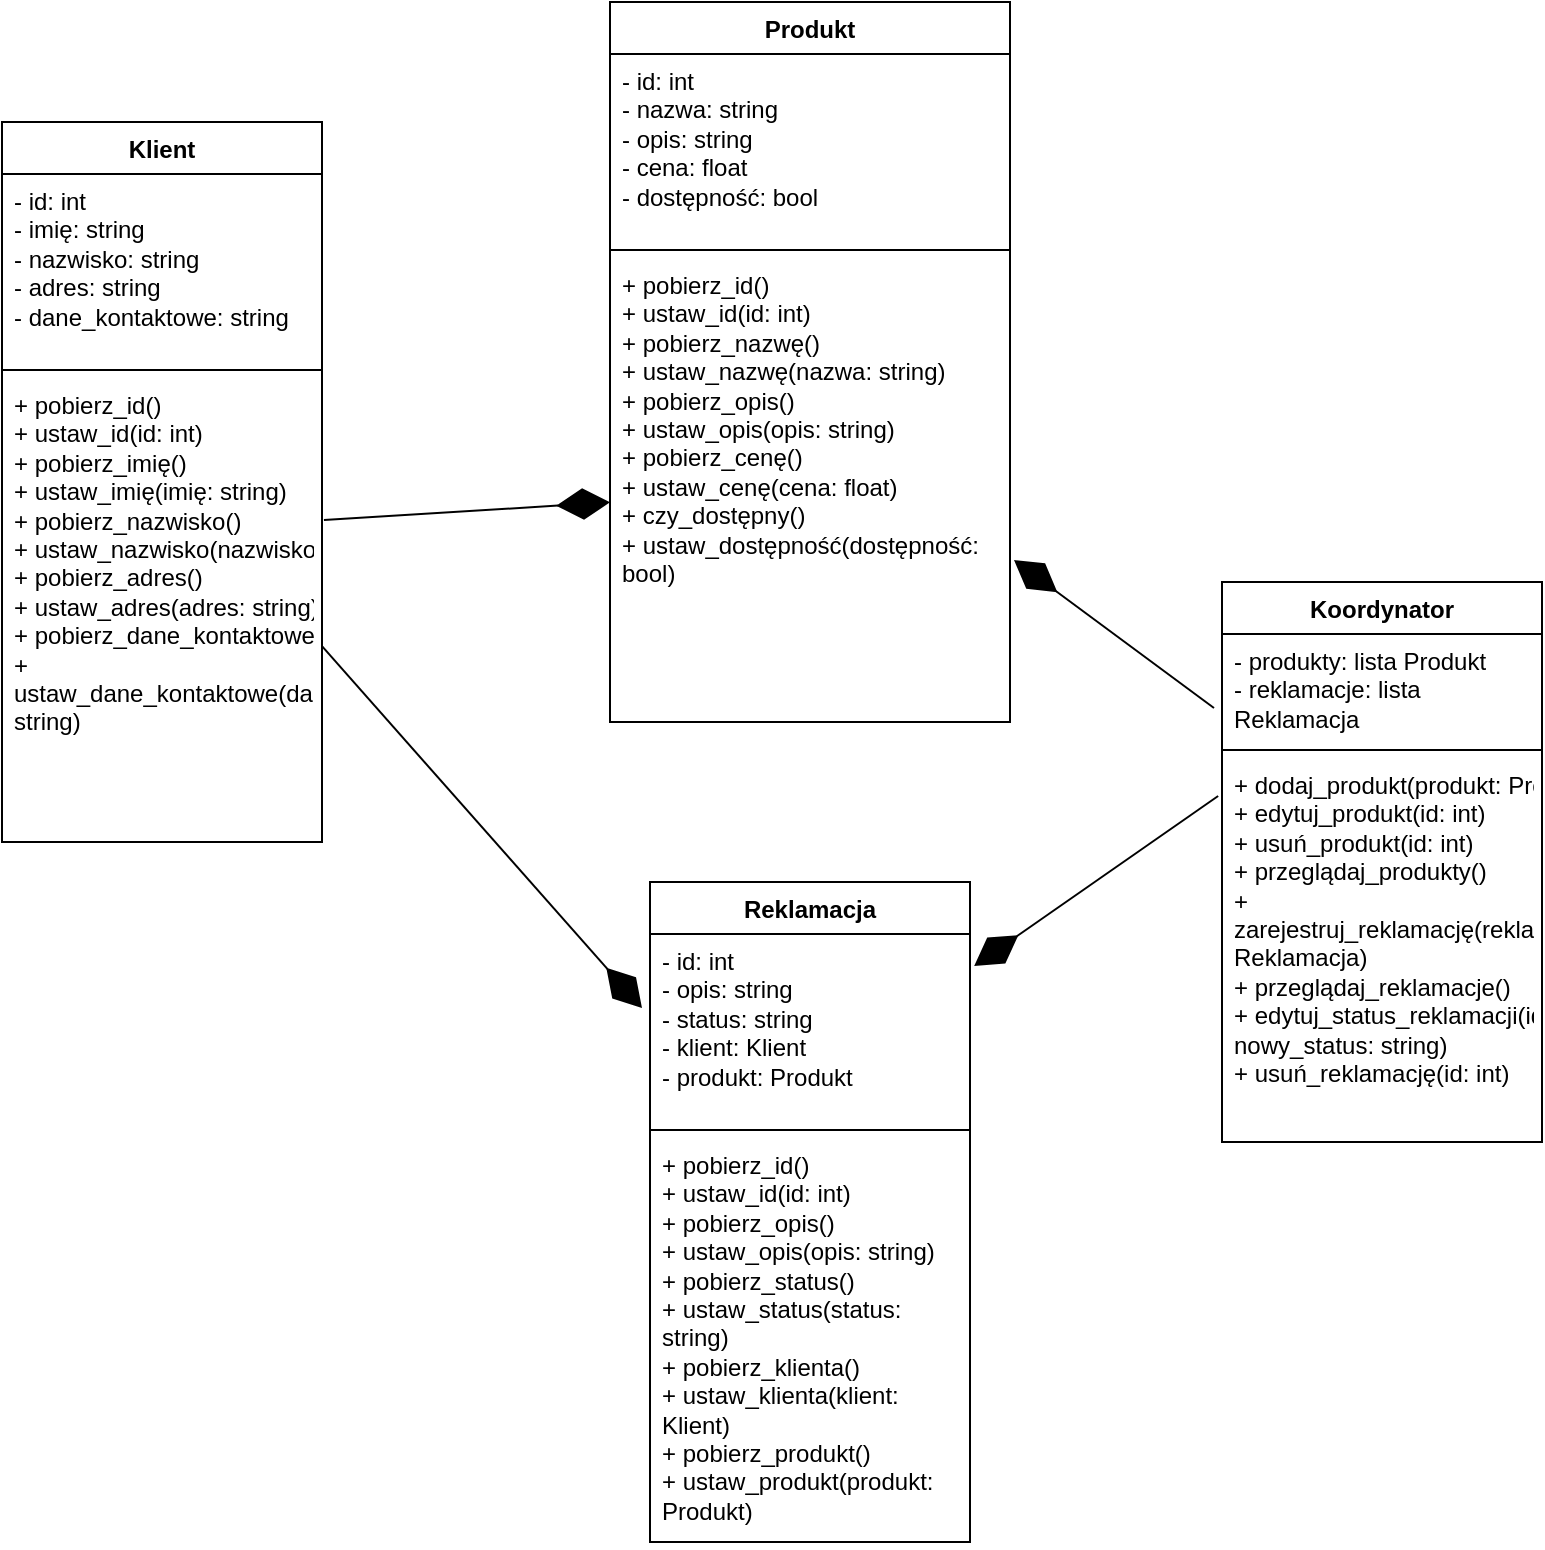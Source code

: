<mxfile version="24.2.5" type="github">
  <diagram name="Strona-1" id="BfCBive3UCB2jplvildm">
    <mxGraphModel dx="1620" dy="783" grid="1" gridSize="10" guides="1" tooltips="1" connect="1" arrows="1" fold="1" page="1" pageScale="1" pageWidth="827" pageHeight="1169" math="0" shadow="0">
      <root>
        <mxCell id="0" />
        <mxCell id="1" parent="0" />
        <mxCell id="XwHRD3_UtsL1UbawrPZY-1" value="Koordynator" style="swimlane;fontStyle=1;align=center;verticalAlign=top;childLayout=stackLayout;horizontal=1;startSize=26;horizontalStack=0;resizeParent=1;resizeParentMax=0;resizeLast=0;collapsible=1;marginBottom=0;whiteSpace=wrap;html=1;" vertex="1" parent="1">
          <mxGeometry x="620" y="310" width="160" height="280" as="geometry" />
        </mxCell>
        <mxCell id="XwHRD3_UtsL1UbawrPZY-2" value="&lt;div&gt;- produkty: lista Produkt&amp;nbsp;&lt;/div&gt;&lt;div&gt;- reklamacje: lista Reklamacja&lt;/div&gt;" style="text;strokeColor=none;fillColor=none;align=left;verticalAlign=top;spacingLeft=4;spacingRight=4;overflow=hidden;rotatable=0;points=[[0,0.5],[1,0.5]];portConstraint=eastwest;whiteSpace=wrap;html=1;" vertex="1" parent="XwHRD3_UtsL1UbawrPZY-1">
          <mxGeometry y="26" width="160" height="54" as="geometry" />
        </mxCell>
        <mxCell id="XwHRD3_UtsL1UbawrPZY-3" value="" style="line;strokeWidth=1;fillColor=none;align=left;verticalAlign=middle;spacingTop=-1;spacingLeft=3;spacingRight=3;rotatable=0;labelPosition=right;points=[];portConstraint=eastwest;strokeColor=inherit;" vertex="1" parent="XwHRD3_UtsL1UbawrPZY-1">
          <mxGeometry y="80" width="160" height="8" as="geometry" />
        </mxCell>
        <mxCell id="XwHRD3_UtsL1UbawrPZY-4" value="&lt;div&gt;+ dodaj_produkt(produkt: Produkt)&lt;/div&gt;&lt;div&gt;+ edytuj_produkt(id: int)&lt;/div&gt;&lt;div&gt;+ usuń_produkt(id: int)&lt;/div&gt;&lt;div&gt;+ przeglądaj_produkty()&lt;/div&gt;&lt;div&gt;+ zarejestruj_reklamację(reklamacja: Reklamacja)&lt;/div&gt;&lt;div&gt;+ przeglądaj_reklamacje()&lt;/div&gt;&lt;div&gt;+ edytuj_status_reklamacji(id: int, nowy_status: string)&lt;/div&gt;&lt;div&gt;+ usuń_reklamację(id: int)&lt;/div&gt;" style="text;strokeColor=none;fillColor=none;align=left;verticalAlign=top;spacingLeft=4;spacingRight=4;overflow=hidden;rotatable=0;points=[[0,0.5],[1,0.5]];portConstraint=eastwest;whiteSpace=wrap;html=1;" vertex="1" parent="XwHRD3_UtsL1UbawrPZY-1">
          <mxGeometry y="88" width="160" height="192" as="geometry" />
        </mxCell>
        <mxCell id="XwHRD3_UtsL1UbawrPZY-5" value="Reklamacja" style="swimlane;fontStyle=1;align=center;verticalAlign=top;childLayout=stackLayout;horizontal=1;startSize=26;horizontalStack=0;resizeParent=1;resizeParentMax=0;resizeLast=0;collapsible=1;marginBottom=0;whiteSpace=wrap;html=1;" vertex="1" parent="1">
          <mxGeometry x="334" y="460" width="160" height="330" as="geometry" />
        </mxCell>
        <mxCell id="XwHRD3_UtsL1UbawrPZY-6" value="&lt;div&gt;- id: int&amp;nbsp; &amp;nbsp; &amp;nbsp; &amp;nbsp; &amp;nbsp; &amp;nbsp; &amp;nbsp; &amp;nbsp; &amp;nbsp; &amp;nbsp; &amp;nbsp; &amp;nbsp; &amp;nbsp;&lt;/div&gt;&lt;div&gt;- opis: string&amp;nbsp; &amp;nbsp; &amp;nbsp; &amp;nbsp; &amp;nbsp; &amp;nbsp; &amp;nbsp; &amp;nbsp; &amp;nbsp; &amp;nbsp;&amp;nbsp;&lt;/div&gt;&lt;div&gt;- status: string&lt;/div&gt;&lt;div&gt;- klient: Klient&lt;/div&gt;&lt;div&gt;- produkt: Produkt&lt;/div&gt;" style="text;strokeColor=none;fillColor=none;align=left;verticalAlign=top;spacingLeft=4;spacingRight=4;overflow=hidden;rotatable=0;points=[[0,0.5],[1,0.5]];portConstraint=eastwest;whiteSpace=wrap;html=1;" vertex="1" parent="XwHRD3_UtsL1UbawrPZY-5">
          <mxGeometry y="26" width="160" height="94" as="geometry" />
        </mxCell>
        <mxCell id="XwHRD3_UtsL1UbawrPZY-7" value="" style="line;strokeWidth=1;fillColor=none;align=left;verticalAlign=middle;spacingTop=-1;spacingLeft=3;spacingRight=3;rotatable=0;labelPosition=right;points=[];portConstraint=eastwest;strokeColor=inherit;" vertex="1" parent="XwHRD3_UtsL1UbawrPZY-5">
          <mxGeometry y="120" width="160" height="8" as="geometry" />
        </mxCell>
        <mxCell id="XwHRD3_UtsL1UbawrPZY-8" value="&lt;div&gt;+ pobierz_id()&lt;/div&gt;&lt;div&gt;+ ustaw_id(id: int)&lt;/div&gt;&lt;div&gt;+ pobierz_opis()&lt;/div&gt;&lt;div&gt;+ ustaw_opis(opis: string)&lt;/div&gt;&lt;div&gt;+ pobierz_status()&lt;/div&gt;&lt;div&gt;+ ustaw_status(status: string)&lt;/div&gt;&lt;div&gt;+ pobierz_klienta()&amp;nbsp; &amp;nbsp; &amp;nbsp;&lt;/div&gt;&lt;div&gt;+ ustaw_klienta(klient: Klient)&amp;nbsp;&lt;/div&gt;&lt;div&gt;+ pobierz_produkt()&amp;nbsp; &amp;nbsp;&amp;nbsp;&lt;/div&gt;&lt;div&gt;+ ustaw_produkt(produkt: Produkt)&lt;/div&gt;" style="text;strokeColor=none;fillColor=none;align=left;verticalAlign=top;spacingLeft=4;spacingRight=4;overflow=hidden;rotatable=0;points=[[0,0.5],[1,0.5]];portConstraint=eastwest;whiteSpace=wrap;html=1;" vertex="1" parent="XwHRD3_UtsL1UbawrPZY-5">
          <mxGeometry y="128" width="160" height="202" as="geometry" />
        </mxCell>
        <mxCell id="XwHRD3_UtsL1UbawrPZY-9" value="Produkt" style="swimlane;fontStyle=1;align=center;verticalAlign=top;childLayout=stackLayout;horizontal=1;startSize=26;horizontalStack=0;resizeParent=1;resizeParentMax=0;resizeLast=0;collapsible=1;marginBottom=0;whiteSpace=wrap;html=1;" vertex="1" parent="1">
          <mxGeometry x="314" y="20" width="200" height="360" as="geometry" />
        </mxCell>
        <mxCell id="XwHRD3_UtsL1UbawrPZY-10" value="&lt;div&gt;- id: int&amp;nbsp; &amp;nbsp; &amp;nbsp; &amp;nbsp; &amp;nbsp; &amp;nbsp; &amp;nbsp; &amp;nbsp; &amp;nbsp; &amp;nbsp; &amp;nbsp; &amp;nbsp; &amp;nbsp;&lt;/div&gt;&lt;div&gt;- nazwa: string&amp;nbsp; &amp;nbsp; &amp;nbsp; &amp;nbsp; &amp;nbsp; &amp;nbsp; &amp;nbsp; &amp;nbsp; &amp;nbsp; &amp;nbsp;&lt;/div&gt;&lt;div&gt;- opis: string&amp;nbsp; &amp;nbsp; &amp;nbsp; &amp;nbsp; &amp;nbsp; &amp;nbsp; &amp;nbsp; &amp;nbsp; &amp;nbsp; &amp;nbsp;&amp;nbsp;&lt;/div&gt;&lt;div&gt;- cena: float&amp;nbsp; &amp;nbsp; &amp;nbsp; &amp;nbsp; &amp;nbsp; &amp;nbsp; &amp;nbsp; &amp;nbsp; &amp;nbsp; &amp;nbsp; &amp;nbsp;&lt;/div&gt;&lt;div&gt;- dostępność: bool&amp;nbsp;&lt;/div&gt;" style="text;strokeColor=none;fillColor=none;align=left;verticalAlign=top;spacingLeft=4;spacingRight=4;overflow=hidden;rotatable=0;points=[[0,0.5],[1,0.5]];portConstraint=eastwest;whiteSpace=wrap;html=1;" vertex="1" parent="XwHRD3_UtsL1UbawrPZY-9">
          <mxGeometry y="26" width="200" height="94" as="geometry" />
        </mxCell>
        <mxCell id="XwHRD3_UtsL1UbawrPZY-11" value="" style="line;strokeWidth=1;fillColor=none;align=left;verticalAlign=middle;spacingTop=-1;spacingLeft=3;spacingRight=3;rotatable=0;labelPosition=right;points=[];portConstraint=eastwest;strokeColor=inherit;" vertex="1" parent="XwHRD3_UtsL1UbawrPZY-9">
          <mxGeometry y="120" width="200" height="8" as="geometry" />
        </mxCell>
        <mxCell id="XwHRD3_UtsL1UbawrPZY-12" value="&lt;div&gt;+ pobierz_id()&lt;/div&gt;&lt;div&gt;+ ustaw_id(id: int)&lt;/div&gt;&lt;div&gt;+ pobierz_nazwę()&lt;/div&gt;&lt;div&gt;+ ustaw_nazwę(nazwa: string)&lt;/div&gt;&lt;div&gt;+ pobierz_opis()&lt;/div&gt;&lt;div&gt;+ ustaw_opis(opis: string)&lt;/div&gt;&lt;div&gt;+ pobierz_cenę()&lt;/div&gt;&lt;div&gt;+ ustaw_cenę(cena: float)&lt;/div&gt;&lt;div&gt;+ czy_dostępny()&lt;/div&gt;&lt;div&gt;+ ustaw_dostępność(dostępność: bool)&lt;/div&gt;" style="text;strokeColor=none;fillColor=none;align=left;verticalAlign=top;spacingLeft=4;spacingRight=4;overflow=hidden;rotatable=0;points=[[0,0.5],[1,0.5]];portConstraint=eastwest;whiteSpace=wrap;html=1;" vertex="1" parent="XwHRD3_UtsL1UbawrPZY-9">
          <mxGeometry y="128" width="200" height="232" as="geometry" />
        </mxCell>
        <mxCell id="XwHRD3_UtsL1UbawrPZY-21" value="Klient" style="swimlane;fontStyle=1;align=center;verticalAlign=top;childLayout=stackLayout;horizontal=1;startSize=26;horizontalStack=0;resizeParent=1;resizeParentMax=0;resizeLast=0;collapsible=1;marginBottom=0;whiteSpace=wrap;html=1;" vertex="1" parent="1">
          <mxGeometry x="10" y="80" width="160" height="360" as="geometry" />
        </mxCell>
        <mxCell id="XwHRD3_UtsL1UbawrPZY-22" value="&lt;div&gt;- id: int&amp;nbsp; &amp;nbsp; &amp;nbsp; &amp;nbsp; &amp;nbsp; &amp;nbsp; &amp;nbsp; &amp;nbsp; &amp;nbsp; &amp;nbsp; &amp;nbsp; &amp;nbsp; &amp;nbsp;&lt;/div&gt;&lt;div&gt;- imię: string&amp;nbsp; &amp;nbsp; &amp;nbsp; &amp;nbsp; &amp;nbsp; &amp;nbsp; &amp;nbsp; &amp;nbsp; &amp;nbsp; &amp;nbsp;&amp;nbsp;&lt;/div&gt;&lt;div&gt;- nazwisko: string&amp;nbsp; &amp;nbsp; &amp;nbsp; &amp;nbsp; &amp;nbsp; &amp;nbsp; &amp;nbsp; &amp;nbsp;&amp;nbsp;&lt;/div&gt;&lt;div&gt;- adres: string&amp;nbsp; &amp;nbsp; &amp;nbsp; &amp;nbsp; &amp;nbsp; &amp;nbsp; &amp;nbsp; &amp;nbsp; &amp;nbsp; &amp;nbsp;&lt;/div&gt;&lt;div&gt;- dane_kontaktowe: string&amp;nbsp;&lt;/div&gt;" style="text;strokeColor=none;fillColor=none;align=left;verticalAlign=top;spacingLeft=4;spacingRight=4;overflow=hidden;rotatable=0;points=[[0,0.5],[1,0.5]];portConstraint=eastwest;whiteSpace=wrap;html=1;" vertex="1" parent="XwHRD3_UtsL1UbawrPZY-21">
          <mxGeometry y="26" width="160" height="94" as="geometry" />
        </mxCell>
        <mxCell id="XwHRD3_UtsL1UbawrPZY-23" value="" style="line;strokeWidth=1;fillColor=none;align=left;verticalAlign=middle;spacingTop=-1;spacingLeft=3;spacingRight=3;rotatable=0;labelPosition=right;points=[];portConstraint=eastwest;strokeColor=inherit;" vertex="1" parent="XwHRD3_UtsL1UbawrPZY-21">
          <mxGeometry y="120" width="160" height="8" as="geometry" />
        </mxCell>
        <mxCell id="XwHRD3_UtsL1UbawrPZY-24" value="&lt;div&gt;+ pobierz_id()&lt;/div&gt;&lt;div&gt;+ ustaw_id(id: int)&lt;/div&gt;&lt;div&gt;+ pobierz_imię()&lt;/div&gt;&lt;div&gt;+ ustaw_imię(imię: string)&lt;/div&gt;&lt;div&gt;+ pobierz_nazwisko()&lt;/div&gt;&lt;div&gt;+ ustaw_nazwisko(nazwisko: string)&lt;/div&gt;&lt;div&gt;+ pobierz_adres()&lt;/div&gt;&lt;div&gt;+ ustaw_adres(adres: string)&lt;/div&gt;&lt;div&gt;+ pobierz_dane_kontaktowe()&lt;/div&gt;&lt;div&gt;+ ustaw_dane_kontaktowe(dane_kontaktowe: string)&lt;/div&gt;" style="text;strokeColor=none;fillColor=none;align=left;verticalAlign=top;spacingLeft=4;spacingRight=4;overflow=hidden;rotatable=0;points=[[0,0.5],[1,0.5]];portConstraint=eastwest;whiteSpace=wrap;html=1;" vertex="1" parent="XwHRD3_UtsL1UbawrPZY-21">
          <mxGeometry y="128" width="160" height="232" as="geometry" />
        </mxCell>
        <mxCell id="XwHRD3_UtsL1UbawrPZY-25" value="" style="endArrow=diamondThin;endFill=1;endSize=24;html=1;rounded=0;exitX=-0.012;exitY=0.099;exitDx=0;exitDy=0;exitPerimeter=0;entryX=1.013;entryY=0.17;entryDx=0;entryDy=0;entryPerimeter=0;" edge="1" parent="1" source="XwHRD3_UtsL1UbawrPZY-4" target="XwHRD3_UtsL1UbawrPZY-6">
          <mxGeometry width="160" relative="1" as="geometry">
            <mxPoint x="330" y="400" as="sourcePoint" />
            <mxPoint x="490" y="400" as="targetPoint" />
          </mxGeometry>
        </mxCell>
        <mxCell id="XwHRD3_UtsL1UbawrPZY-26" value="" style="endArrow=diamondThin;endFill=1;endSize=24;html=1;rounded=0;exitX=-0.025;exitY=0.685;exitDx=0;exitDy=0;exitPerimeter=0;entryX=1.01;entryY=0.651;entryDx=0;entryDy=0;entryPerimeter=0;" edge="1" parent="1" source="XwHRD3_UtsL1UbawrPZY-2" target="XwHRD3_UtsL1UbawrPZY-12">
          <mxGeometry width="160" relative="1" as="geometry">
            <mxPoint x="628" y="427" as="sourcePoint" />
            <mxPoint x="462" y="512" as="targetPoint" />
          </mxGeometry>
        </mxCell>
        <mxCell id="XwHRD3_UtsL1UbawrPZY-27" value="" style="endArrow=diamondThin;endFill=1;endSize=24;html=1;rounded=0;exitX=1;exitY=0.578;exitDx=0;exitDy=0;exitPerimeter=0;entryX=-0.025;entryY=0.394;entryDx=0;entryDy=0;entryPerimeter=0;" edge="1" parent="1" source="XwHRD3_UtsL1UbawrPZY-24" target="XwHRD3_UtsL1UbawrPZY-6">
          <mxGeometry width="160" relative="1" as="geometry">
            <mxPoint x="628" y="427" as="sourcePoint" />
            <mxPoint x="506" y="512" as="targetPoint" />
          </mxGeometry>
        </mxCell>
        <mxCell id="XwHRD3_UtsL1UbawrPZY-28" value="" style="endArrow=diamondThin;endFill=1;endSize=24;html=1;rounded=0;exitX=1.006;exitY=0.306;exitDx=0;exitDy=0;exitPerimeter=0;" edge="1" parent="1" source="XwHRD3_UtsL1UbawrPZY-24" target="XwHRD3_UtsL1UbawrPZY-12">
          <mxGeometry width="160" relative="1" as="geometry">
            <mxPoint x="180" y="352" as="sourcePoint" />
            <mxPoint x="340" y="533" as="targetPoint" />
          </mxGeometry>
        </mxCell>
      </root>
    </mxGraphModel>
  </diagram>
</mxfile>
